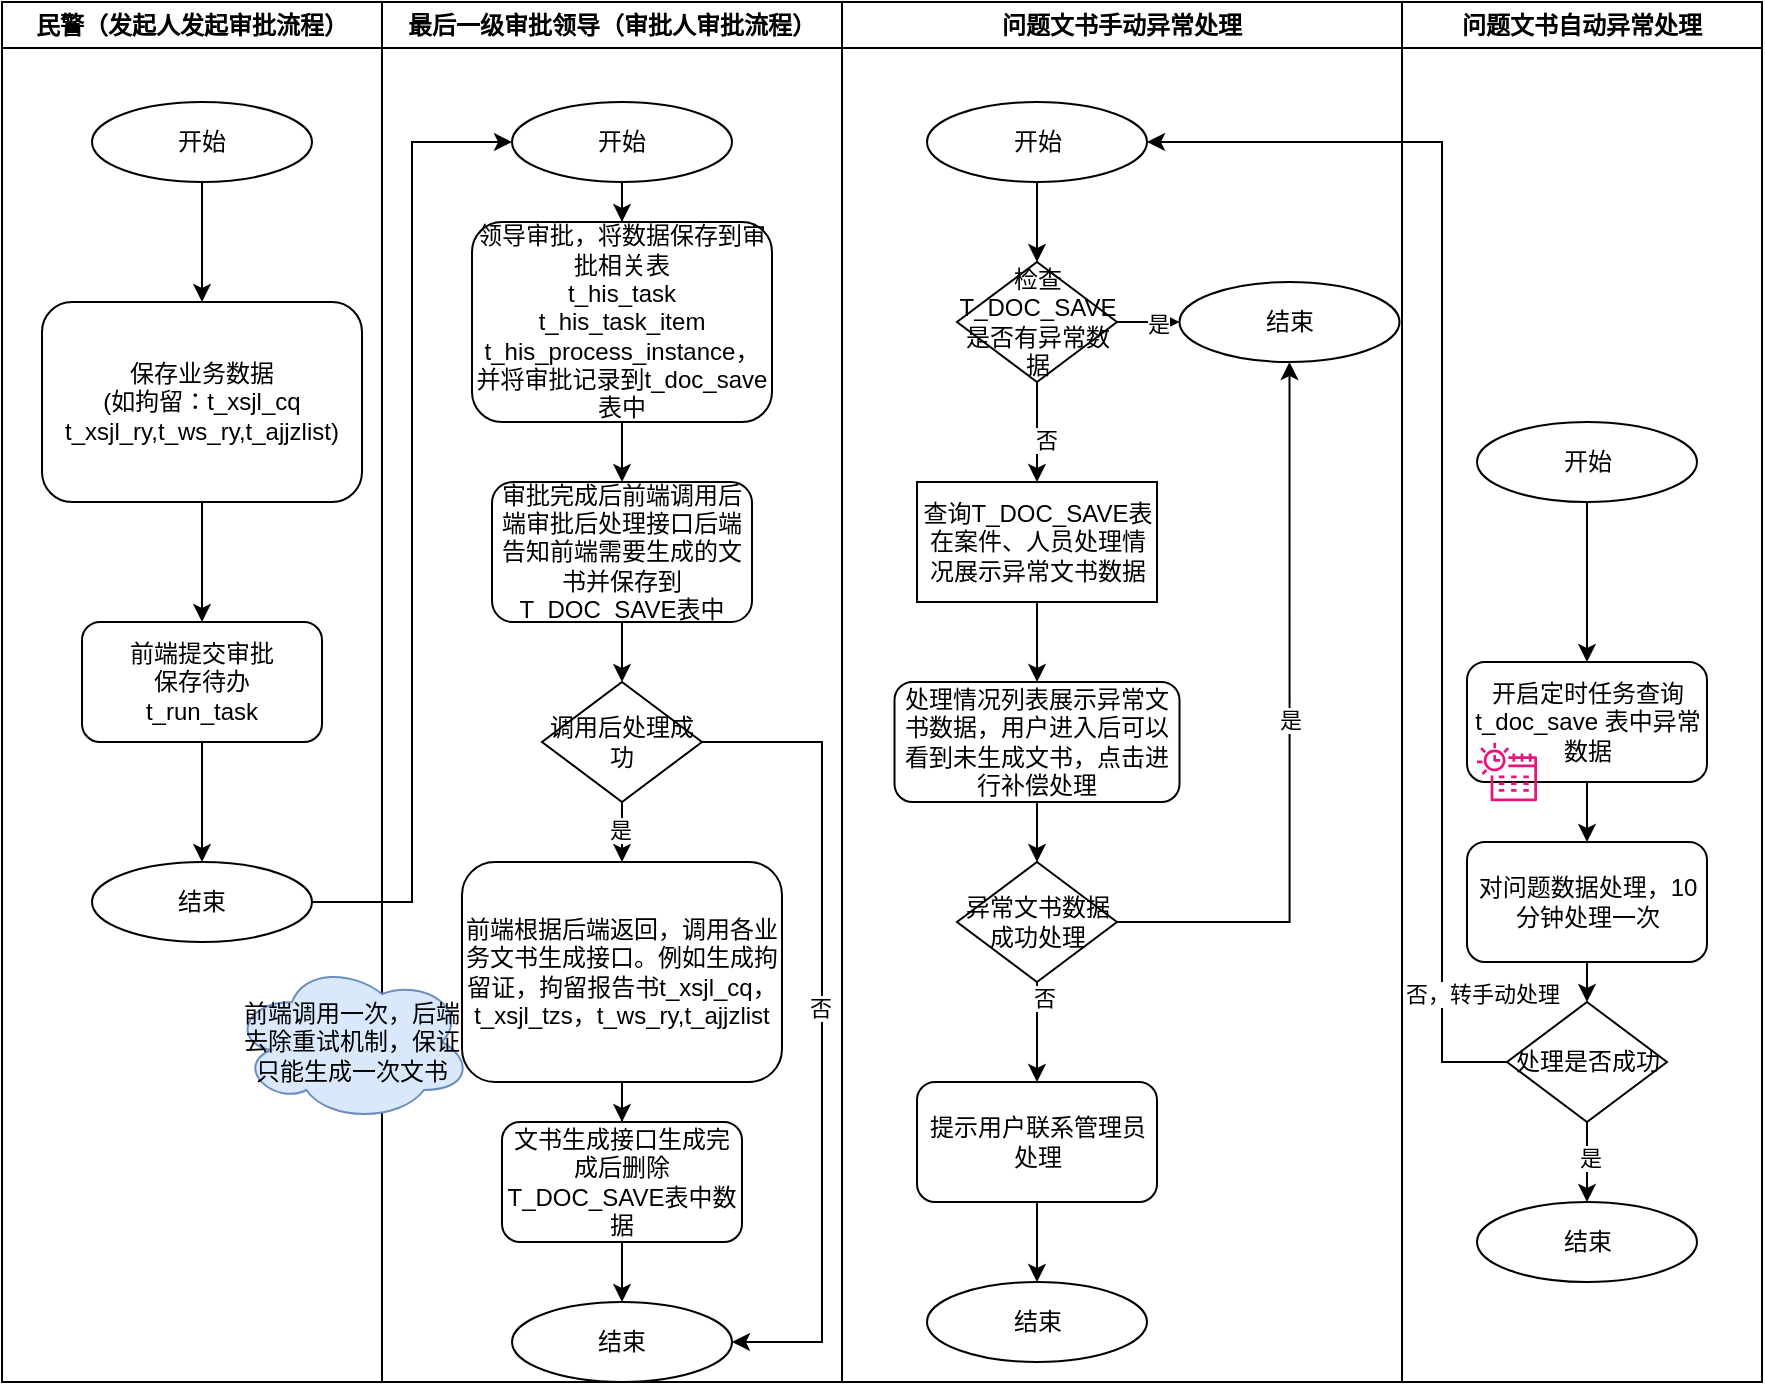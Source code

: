 <mxfile version="22.0.8" type="github">
  <diagram name="第 1 页" id="LQdozCUzeREpDvEhHPBl">
    <mxGraphModel dx="1562" dy="862" grid="1" gridSize="10" guides="1" tooltips="1" connect="1" arrows="1" fold="1" page="1" pageScale="1" pageWidth="827" pageHeight="1169" math="0" shadow="0">
      <root>
        <mxCell id="0" />
        <mxCell id="1" parent="0" />
        <mxCell id="CQb4Y2ikIRKzOgYr6Xi7-2" value="民警（发起人发起审批流程）" style="swimlane;whiteSpace=wrap;html=1;" parent="1" vertex="1">
          <mxGeometry x="50" y="80" width="190" height="690" as="geometry" />
        </mxCell>
        <mxCell id="CQb4Y2ikIRKzOgYr6Xi7-4" value="结束" style="ellipse;whiteSpace=wrap;html=1;" parent="CQb4Y2ikIRKzOgYr6Xi7-2" vertex="1">
          <mxGeometry x="45" y="430" width="110" height="40" as="geometry" />
        </mxCell>
        <mxCell id="T9YjubL9M0EGLn5qWtzr-1" value="保存业务数据&lt;br&gt;(如拘留：t_xsjl_cq&lt;br&gt;&lt;span style=&quot;background-color: initial;&quot;&gt;t_xsjl_ry,t_ws_ry,t_ajjzlist&lt;/span&gt;)" style="rounded=1;whiteSpace=wrap;html=1;" parent="CQb4Y2ikIRKzOgYr6Xi7-2" vertex="1">
          <mxGeometry x="20" y="150" width="160" height="100" as="geometry" />
        </mxCell>
        <mxCell id="T9YjubL9M0EGLn5qWtzr-2" value="前端提交审批&lt;br&gt;保存待办&lt;br&gt;t_run_task" style="whiteSpace=wrap;html=1;rounded=1;" parent="CQb4Y2ikIRKzOgYr6Xi7-2" vertex="1">
          <mxGeometry x="40" y="310" width="120" height="60" as="geometry" />
        </mxCell>
        <mxCell id="T9YjubL9M0EGLn5qWtzr-3" value="" style="edgeStyle=orthogonalEdgeStyle;rounded=0;orthogonalLoop=1;jettySize=auto;html=1;" parent="CQb4Y2ikIRKzOgYr6Xi7-2" source="T9YjubL9M0EGLn5qWtzr-1" target="T9YjubL9M0EGLn5qWtzr-2" edge="1">
          <mxGeometry relative="1" as="geometry" />
        </mxCell>
        <mxCell id="CQb4Y2ikIRKzOgYr6Xi7-5" style="edgeStyle=orthogonalEdgeStyle;rounded=0;orthogonalLoop=1;jettySize=auto;html=1;exitX=0.5;exitY=1;exitDx=0;exitDy=0;entryX=0.5;entryY=0;entryDx=0;entryDy=0;" parent="CQb4Y2ikIRKzOgYr6Xi7-2" source="T9YjubL9M0EGLn5qWtzr-2" target="CQb4Y2ikIRKzOgYr6Xi7-4" edge="1">
          <mxGeometry relative="1" as="geometry" />
        </mxCell>
        <mxCell id="T9YjubL9M0EGLn5qWtzr-10" value="开始" style="ellipse;whiteSpace=wrap;html=1;" parent="CQb4Y2ikIRKzOgYr6Xi7-2" vertex="1">
          <mxGeometry x="45" y="50" width="110" height="40" as="geometry" />
        </mxCell>
        <mxCell id="T9YjubL9M0EGLn5qWtzr-11" value="" style="edgeStyle=orthogonalEdgeStyle;rounded=0;orthogonalLoop=1;jettySize=auto;html=1;" parent="CQb4Y2ikIRKzOgYr6Xi7-2" source="T9YjubL9M0EGLn5qWtzr-10" target="T9YjubL9M0EGLn5qWtzr-1" edge="1">
          <mxGeometry relative="1" as="geometry" />
        </mxCell>
        <mxCell id="CQb4Y2ikIRKzOgYr6Xi7-3" value="最后一级审批领导（审批人审批流程）" style="swimlane;whiteSpace=wrap;html=1;" parent="1" vertex="1">
          <mxGeometry x="240" y="80" width="230" height="690" as="geometry" />
        </mxCell>
        <mxCell id="CQb4Y2ikIRKzOgYr6Xi7-7" value="" style="edgeStyle=orthogonalEdgeStyle;rounded=0;orthogonalLoop=1;jettySize=auto;html=1;" parent="CQb4Y2ikIRKzOgYr6Xi7-3" source="CQb4Y2ikIRKzOgYr6Xi7-6" target="T9YjubL9M0EGLn5qWtzr-4" edge="1">
          <mxGeometry relative="1" as="geometry" />
        </mxCell>
        <mxCell id="CQb4Y2ikIRKzOgYr6Xi7-6" value="开始" style="ellipse;whiteSpace=wrap;html=1;" parent="CQb4Y2ikIRKzOgYr6Xi7-3" vertex="1">
          <mxGeometry x="65" y="50" width="110" height="40" as="geometry" />
        </mxCell>
        <mxCell id="T9YjubL9M0EGLn5qWtzr-4" value="领导审批，将数据保存到审批相关表&lt;br&gt;&lt;div&gt;&lt;span style=&quot;background-color: initial;&quot;&gt;t_his_task&lt;/span&gt;&lt;br&gt;&lt;/div&gt;&lt;div&gt;t_his_task_item&lt;/div&gt;&lt;div&gt;t_his_process_instance，并将审批记录到t_doc_save表中&lt;/div&gt;" style="whiteSpace=wrap;html=1;rounded=1;" parent="CQb4Y2ikIRKzOgYr6Xi7-3" vertex="1">
          <mxGeometry x="45" y="110" width="150" height="100" as="geometry" />
        </mxCell>
        <mxCell id="fK70rNEL1gAByvbkuTz1-17" style="edgeStyle=orthogonalEdgeStyle;rounded=0;orthogonalLoop=1;jettySize=auto;html=1;exitX=0.5;exitY=1;exitDx=0;exitDy=0;entryX=0.5;entryY=0;entryDx=0;entryDy=0;" edge="1" parent="CQb4Y2ikIRKzOgYr6Xi7-3" source="T9YjubL9M0EGLn5qWtzr-6" target="fK70rNEL1gAByvbkuTz1-16">
          <mxGeometry relative="1" as="geometry" />
        </mxCell>
        <mxCell id="T9YjubL9M0EGLn5qWtzr-6" value="审批完成后前端调用后端审批后处理接口后端告知前端需要生成的文书并保存到T_DOC_SAVE表中" style="whiteSpace=wrap;html=1;rounded=1;" parent="CQb4Y2ikIRKzOgYr6Xi7-3" vertex="1">
          <mxGeometry x="55" y="240" width="130" height="70" as="geometry" />
        </mxCell>
        <mxCell id="T9YjubL9M0EGLn5qWtzr-7" value="" style="edgeStyle=orthogonalEdgeStyle;rounded=0;orthogonalLoop=1;jettySize=auto;html=1;" parent="CQb4Y2ikIRKzOgYr6Xi7-3" source="T9YjubL9M0EGLn5qWtzr-4" target="T9YjubL9M0EGLn5qWtzr-6" edge="1">
          <mxGeometry relative="1" as="geometry" />
        </mxCell>
        <mxCell id="T9YjubL9M0EGLn5qWtzr-12" value="前端根据后端返回，调用各业务文书生成接口。例如生成拘留证，拘留报告书t_xsjl_cq，&lt;br&gt;t_xsjl_tzs，t_ws_ry,t_ajjzlist" style="whiteSpace=wrap;html=1;rounded=1;" parent="CQb4Y2ikIRKzOgYr6Xi7-3" vertex="1">
          <mxGeometry x="40" y="430" width="160" height="110" as="geometry" />
        </mxCell>
        <mxCell id="T9YjubL9M0EGLn5qWtzr-14" value="文书生成接口生成完成后删除T_DOC_SAVE表中数据" style="whiteSpace=wrap;html=1;rounded=1;" parent="CQb4Y2ikIRKzOgYr6Xi7-3" vertex="1">
          <mxGeometry x="60" y="560" width="120" height="60" as="geometry" />
        </mxCell>
        <mxCell id="T9YjubL9M0EGLn5qWtzr-15" value="" style="edgeStyle=orthogonalEdgeStyle;rounded=0;orthogonalLoop=1;jettySize=auto;html=1;" parent="CQb4Y2ikIRKzOgYr6Xi7-3" source="T9YjubL9M0EGLn5qWtzr-12" target="T9YjubL9M0EGLn5qWtzr-14" edge="1">
          <mxGeometry relative="1" as="geometry" />
        </mxCell>
        <mxCell id="T9YjubL9M0EGLn5qWtzr-16" value="结束" style="ellipse;whiteSpace=wrap;html=1;" parent="CQb4Y2ikIRKzOgYr6Xi7-3" vertex="1">
          <mxGeometry x="65" y="650" width="110" height="40" as="geometry" />
        </mxCell>
        <mxCell id="T9YjubL9M0EGLn5qWtzr-17" value="" style="edgeStyle=orthogonalEdgeStyle;rounded=0;orthogonalLoop=1;jettySize=auto;html=1;" parent="CQb4Y2ikIRKzOgYr6Xi7-3" source="T9YjubL9M0EGLn5qWtzr-14" target="T9YjubL9M0EGLn5qWtzr-16" edge="1">
          <mxGeometry relative="1" as="geometry" />
        </mxCell>
        <mxCell id="78vW-5yNQpdt2b7PhhDn-3" value="前端调用一次，后端去除重试机制，保证只能生成一次文书" style="ellipse;shape=cloud;whiteSpace=wrap;html=1;fillColor=#dae8fc;strokeColor=#6c8ebf;" parent="CQb4Y2ikIRKzOgYr6Xi7-3" vertex="1">
          <mxGeometry x="-75" y="480" width="120" height="80" as="geometry" />
        </mxCell>
        <mxCell id="fK70rNEL1gAByvbkuTz1-18" style="edgeStyle=orthogonalEdgeStyle;rounded=0;orthogonalLoop=1;jettySize=auto;html=1;exitX=0.5;exitY=1;exitDx=0;exitDy=0;entryX=0.5;entryY=0;entryDx=0;entryDy=0;" edge="1" parent="CQb4Y2ikIRKzOgYr6Xi7-3" source="fK70rNEL1gAByvbkuTz1-16" target="T9YjubL9M0EGLn5qWtzr-12">
          <mxGeometry relative="1" as="geometry" />
        </mxCell>
        <mxCell id="fK70rNEL1gAByvbkuTz1-19" value="是" style="edgeLabel;html=1;align=center;verticalAlign=middle;resizable=0;points=[];" vertex="1" connectable="0" parent="fK70rNEL1gAByvbkuTz1-18">
          <mxGeometry x="-0.08" y="-1" relative="1" as="geometry">
            <mxPoint as="offset" />
          </mxGeometry>
        </mxCell>
        <mxCell id="fK70rNEL1gAByvbkuTz1-23" style="edgeStyle=orthogonalEdgeStyle;rounded=0;orthogonalLoop=1;jettySize=auto;html=1;exitX=1;exitY=0.5;exitDx=0;exitDy=0;entryX=1;entryY=0.5;entryDx=0;entryDy=0;" edge="1" parent="CQb4Y2ikIRKzOgYr6Xi7-3" source="fK70rNEL1gAByvbkuTz1-16" target="T9YjubL9M0EGLn5qWtzr-16">
          <mxGeometry relative="1" as="geometry">
            <Array as="points">
              <mxPoint x="220" y="370" />
              <mxPoint x="220" y="670" />
            </Array>
          </mxGeometry>
        </mxCell>
        <mxCell id="fK70rNEL1gAByvbkuTz1-24" value="否" style="edgeLabel;html=1;align=center;verticalAlign=middle;resizable=0;points=[];" vertex="1" connectable="0" parent="fK70rNEL1gAByvbkuTz1-23">
          <mxGeometry x="-0.048" y="-1" relative="1" as="geometry">
            <mxPoint as="offset" />
          </mxGeometry>
        </mxCell>
        <mxCell id="fK70rNEL1gAByvbkuTz1-16" value="调用后处理成功" style="rhombus;whiteSpace=wrap;html=1;" vertex="1" parent="CQb4Y2ikIRKzOgYr6Xi7-3">
          <mxGeometry x="80" y="340" width="80" height="60" as="geometry" />
        </mxCell>
        <mxCell id="CQb4Y2ikIRKzOgYr6Xi7-8" style="edgeStyle=orthogonalEdgeStyle;rounded=0;orthogonalLoop=1;jettySize=auto;html=1;exitX=1;exitY=0.5;exitDx=0;exitDy=0;entryX=0;entryY=0.5;entryDx=0;entryDy=0;" parent="1" source="CQb4Y2ikIRKzOgYr6Xi7-4" target="CQb4Y2ikIRKzOgYr6Xi7-6" edge="1">
          <mxGeometry relative="1" as="geometry" />
        </mxCell>
        <mxCell id="CQb4Y2ikIRKzOgYr6Xi7-9" value="问题文书手动异常处理" style="swimlane;whiteSpace=wrap;html=1;" parent="1" vertex="1">
          <mxGeometry x="470" y="80" width="280" height="690" as="geometry" />
        </mxCell>
        <mxCell id="CQb4Y2ikIRKzOgYr6Xi7-25" value="" style="edgeStyle=orthogonalEdgeStyle;rounded=0;orthogonalLoop=1;jettySize=auto;html=1;" parent="CQb4Y2ikIRKzOgYr6Xi7-9" source="CQb4Y2ikIRKzOgYr6Xi7-11" target="CQb4Y2ikIRKzOgYr6Xi7-24" edge="1">
          <mxGeometry relative="1" as="geometry" />
        </mxCell>
        <mxCell id="CQb4Y2ikIRKzOgYr6Xi7-11" value="开始" style="ellipse;whiteSpace=wrap;html=1;" parent="CQb4Y2ikIRKzOgYr6Xi7-9" vertex="1">
          <mxGeometry x="42.5" y="50" width="110" height="40" as="geometry" />
        </mxCell>
        <mxCell id="CQb4Y2ikIRKzOgYr6Xi7-27" value="" style="edgeStyle=orthogonalEdgeStyle;rounded=0;orthogonalLoop=1;jettySize=auto;html=1;" parent="CQb4Y2ikIRKzOgYr6Xi7-9" source="CQb4Y2ikIRKzOgYr6Xi7-24" target="CQb4Y2ikIRKzOgYr6Xi7-26" edge="1">
          <mxGeometry relative="1" as="geometry" />
        </mxCell>
        <mxCell id="CQb4Y2ikIRKzOgYr6Xi7-28" value="是" style="edgeLabel;html=1;align=center;verticalAlign=middle;resizable=0;points=[];" parent="CQb4Y2ikIRKzOgYr6Xi7-27" vertex="1" connectable="0">
          <mxGeometry x="-0.171" y="1" relative="1" as="geometry">
            <mxPoint as="offset" />
          </mxGeometry>
        </mxCell>
        <mxCell id="CQb4Y2ikIRKzOgYr6Xi7-30" value="" style="edgeStyle=orthogonalEdgeStyle;rounded=0;orthogonalLoop=1;jettySize=auto;html=1;" parent="CQb4Y2ikIRKzOgYr6Xi7-9" source="CQb4Y2ikIRKzOgYr6Xi7-24" target="CQb4Y2ikIRKzOgYr6Xi7-29" edge="1">
          <mxGeometry relative="1" as="geometry" />
        </mxCell>
        <mxCell id="CQb4Y2ikIRKzOgYr6Xi7-31" value="否" style="edgeLabel;html=1;align=center;verticalAlign=middle;resizable=0;points=[];" parent="CQb4Y2ikIRKzOgYr6Xi7-30" vertex="1" connectable="0">
          <mxGeometry x="0.152" y="4" relative="1" as="geometry">
            <mxPoint as="offset" />
          </mxGeometry>
        </mxCell>
        <mxCell id="CQb4Y2ikIRKzOgYr6Xi7-24" value="检查T_DOC_SAVE是否有异常数据" style="rhombus;whiteSpace=wrap;html=1;" parent="CQb4Y2ikIRKzOgYr6Xi7-9" vertex="1">
          <mxGeometry x="57.5" y="130" width="80" height="60" as="geometry" />
        </mxCell>
        <mxCell id="CQb4Y2ikIRKzOgYr6Xi7-26" value="结束" style="ellipse;whiteSpace=wrap;html=1;" parent="CQb4Y2ikIRKzOgYr6Xi7-9" vertex="1">
          <mxGeometry x="168.75" y="140" width="110" height="40" as="geometry" />
        </mxCell>
        <mxCell id="CQb4Y2ikIRKzOgYr6Xi7-33" value="" style="edgeStyle=orthogonalEdgeStyle;rounded=0;orthogonalLoop=1;jettySize=auto;html=1;" parent="CQb4Y2ikIRKzOgYr6Xi7-9" source="CQb4Y2ikIRKzOgYr6Xi7-29" target="CQb4Y2ikIRKzOgYr6Xi7-32" edge="1">
          <mxGeometry relative="1" as="geometry" />
        </mxCell>
        <mxCell id="CQb4Y2ikIRKzOgYr6Xi7-29" value="查询T_DOC_SAVE表在案件、人员处理情况展示异常文书数据" style="whiteSpace=wrap;html=1;" parent="CQb4Y2ikIRKzOgYr6Xi7-9" vertex="1">
          <mxGeometry x="37.5" y="240" width="120" height="60" as="geometry" />
        </mxCell>
        <mxCell id="CQb4Y2ikIRKzOgYr6Xi7-35" style="edgeStyle=orthogonalEdgeStyle;rounded=0;orthogonalLoop=1;jettySize=auto;html=1;exitX=0.5;exitY=1;exitDx=0;exitDy=0;entryX=0.5;entryY=0;entryDx=0;entryDy=0;" parent="CQb4Y2ikIRKzOgYr6Xi7-9" source="CQb4Y2ikIRKzOgYr6Xi7-32" target="CQb4Y2ikIRKzOgYr6Xi7-34" edge="1">
          <mxGeometry relative="1" as="geometry" />
        </mxCell>
        <mxCell id="CQb4Y2ikIRKzOgYr6Xi7-32" value="处理情况列表展示异常文书数据，用户进入后可以看到未生成文书，点击进行补偿处理" style="rounded=1;whiteSpace=wrap;html=1;" parent="CQb4Y2ikIRKzOgYr6Xi7-9" vertex="1">
          <mxGeometry x="26.25" y="340" width="142.5" height="60" as="geometry" />
        </mxCell>
        <mxCell id="CQb4Y2ikIRKzOgYr6Xi7-37" style="edgeStyle=orthogonalEdgeStyle;rounded=0;orthogonalLoop=1;jettySize=auto;html=1;exitX=1;exitY=0.5;exitDx=0;exitDy=0;entryX=0.5;entryY=1;entryDx=0;entryDy=0;" parent="CQb4Y2ikIRKzOgYr6Xi7-9" source="CQb4Y2ikIRKzOgYr6Xi7-34" target="CQb4Y2ikIRKzOgYr6Xi7-26" edge="1">
          <mxGeometry relative="1" as="geometry" />
        </mxCell>
        <mxCell id="CQb4Y2ikIRKzOgYr6Xi7-38" value="是" style="edgeLabel;html=1;align=center;verticalAlign=middle;resizable=0;points=[];" parent="CQb4Y2ikIRKzOgYr6Xi7-37" vertex="1" connectable="0">
          <mxGeometry x="0.027" relative="1" as="geometry">
            <mxPoint as="offset" />
          </mxGeometry>
        </mxCell>
        <mxCell id="CQb4Y2ikIRKzOgYr6Xi7-39" style="edgeStyle=orthogonalEdgeStyle;rounded=0;orthogonalLoop=1;jettySize=auto;html=1;exitX=0.5;exitY=1;exitDx=0;exitDy=0;entryX=0.5;entryY=0;entryDx=0;entryDy=0;" parent="CQb4Y2ikIRKzOgYr6Xi7-9" source="CQb4Y2ikIRKzOgYr6Xi7-34" target="CQb4Y2ikIRKzOgYr6Xi7-36" edge="1">
          <mxGeometry relative="1" as="geometry" />
        </mxCell>
        <mxCell id="78vW-5yNQpdt2b7PhhDn-5" value="否" style="edgeLabel;html=1;align=center;verticalAlign=middle;resizable=0;points=[];" parent="CQb4Y2ikIRKzOgYr6Xi7-39" vertex="1" connectable="0">
          <mxGeometry x="-0.7" y="3" relative="1" as="geometry">
            <mxPoint as="offset" />
          </mxGeometry>
        </mxCell>
        <mxCell id="CQb4Y2ikIRKzOgYr6Xi7-34" value="异常文书数据成功处理" style="rhombus;whiteSpace=wrap;html=1;" parent="CQb4Y2ikIRKzOgYr6Xi7-9" vertex="1">
          <mxGeometry x="57.5" y="430" width="80" height="60" as="geometry" />
        </mxCell>
        <mxCell id="CQb4Y2ikIRKzOgYr6Xi7-42" style="edgeStyle=orthogonalEdgeStyle;rounded=0;orthogonalLoop=1;jettySize=auto;html=1;exitX=0.5;exitY=1;exitDx=0;exitDy=0;entryX=0.5;entryY=0;entryDx=0;entryDy=0;" parent="CQb4Y2ikIRKzOgYr6Xi7-9" source="CQb4Y2ikIRKzOgYr6Xi7-36" target="CQb4Y2ikIRKzOgYr6Xi7-41" edge="1">
          <mxGeometry relative="1" as="geometry" />
        </mxCell>
        <mxCell id="CQb4Y2ikIRKzOgYr6Xi7-36" value="提示用户联系管理员处理" style="rounded=1;whiteSpace=wrap;html=1;" parent="CQb4Y2ikIRKzOgYr6Xi7-9" vertex="1">
          <mxGeometry x="37.5" y="540" width="120" height="60" as="geometry" />
        </mxCell>
        <mxCell id="CQb4Y2ikIRKzOgYr6Xi7-41" value="结束" style="ellipse;whiteSpace=wrap;html=1;" parent="CQb4Y2ikIRKzOgYr6Xi7-9" vertex="1">
          <mxGeometry x="42.5" y="640" width="110" height="40" as="geometry" />
        </mxCell>
        <mxCell id="_m2kNYpwJiGqRbOSwSB2-2" value="问题文书自动异常处理" style="swimlane;whiteSpace=wrap;html=1;" parent="1" vertex="1">
          <mxGeometry x="750" y="80" width="180" height="690" as="geometry" />
        </mxCell>
        <mxCell id="_m2kNYpwJiGqRbOSwSB2-25" style="edgeStyle=orthogonalEdgeStyle;rounded=0;orthogonalLoop=1;jettySize=auto;html=1;exitX=0.5;exitY=1;exitDx=0;exitDy=0;" parent="_m2kNYpwJiGqRbOSwSB2-2" source="_m2kNYpwJiGqRbOSwSB2-4" target="_m2kNYpwJiGqRbOSwSB2-23" edge="1">
          <mxGeometry relative="1" as="geometry" />
        </mxCell>
        <mxCell id="_m2kNYpwJiGqRbOSwSB2-4" value="开始" style="ellipse;whiteSpace=wrap;html=1;" parent="_m2kNYpwJiGqRbOSwSB2-2" vertex="1">
          <mxGeometry x="37.5" y="210" width="110" height="40" as="geometry" />
        </mxCell>
        <mxCell id="_m2kNYpwJiGqRbOSwSB2-22" value="结束" style="ellipse;whiteSpace=wrap;html=1;" parent="_m2kNYpwJiGqRbOSwSB2-2" vertex="1">
          <mxGeometry x="37.5" y="600" width="110" height="40" as="geometry" />
        </mxCell>
        <mxCell id="_m2kNYpwJiGqRbOSwSB2-27" style="edgeStyle=orthogonalEdgeStyle;rounded=0;orthogonalLoop=1;jettySize=auto;html=1;exitX=0.5;exitY=1;exitDx=0;exitDy=0;entryX=0.5;entryY=0;entryDx=0;entryDy=0;" parent="_m2kNYpwJiGqRbOSwSB2-2" source="_m2kNYpwJiGqRbOSwSB2-23" target="_m2kNYpwJiGqRbOSwSB2-26" edge="1">
          <mxGeometry relative="1" as="geometry" />
        </mxCell>
        <mxCell id="_m2kNYpwJiGqRbOSwSB2-23" value="开启定时任务查询t_doc_save 表中异常数据" style="whiteSpace=wrap;html=1;rounded=1;" parent="_m2kNYpwJiGqRbOSwSB2-2" vertex="1">
          <mxGeometry x="32.5" y="330" width="120" height="60" as="geometry" />
        </mxCell>
        <mxCell id="_m2kNYpwJiGqRbOSwSB2-28" style="edgeStyle=orthogonalEdgeStyle;rounded=0;orthogonalLoop=1;jettySize=auto;html=1;exitX=0.5;exitY=1;exitDx=0;exitDy=0;entryX=0.5;entryY=0;entryDx=0;entryDy=0;" parent="_m2kNYpwJiGqRbOSwSB2-2" source="_m2kNYpwJiGqRbOSwSB2-30" target="_m2kNYpwJiGqRbOSwSB2-22" edge="1">
          <mxGeometry relative="1" as="geometry" />
        </mxCell>
        <mxCell id="_m2kNYpwJiGqRbOSwSB2-32" value="是" style="edgeLabel;html=1;align=center;verticalAlign=middle;resizable=0;points=[];" parent="_m2kNYpwJiGqRbOSwSB2-28" vertex="1" connectable="0">
          <mxGeometry x="-0.1" y="1" relative="1" as="geometry">
            <mxPoint as="offset" />
          </mxGeometry>
        </mxCell>
        <mxCell id="_m2kNYpwJiGqRbOSwSB2-26" value="对问题数据处理，10分钟处理一次" style="whiteSpace=wrap;html=1;rounded=1;" parent="_m2kNYpwJiGqRbOSwSB2-2" vertex="1">
          <mxGeometry x="32.5" y="420" width="120" height="60" as="geometry" />
        </mxCell>
        <mxCell id="_m2kNYpwJiGqRbOSwSB2-29" value="" style="sketch=0;outlineConnect=0;fontColor=#232F3E;gradientColor=none;fillColor=#E7157B;strokeColor=none;dashed=0;verticalLabelPosition=bottom;verticalAlign=top;align=center;html=1;fontSize=12;fontStyle=0;aspect=fixed;pointerEvents=1;shape=mxgraph.aws4.eventbridge_scheduler;" parent="_m2kNYpwJiGqRbOSwSB2-2" vertex="1">
          <mxGeometry x="37.5" y="370" width="30" height="30" as="geometry" />
        </mxCell>
        <mxCell id="_m2kNYpwJiGqRbOSwSB2-30" value="处理是否成功" style="rhombus;whiteSpace=wrap;html=1;" parent="_m2kNYpwJiGqRbOSwSB2-2" vertex="1">
          <mxGeometry x="52.5" y="500" width="80" height="60" as="geometry" />
        </mxCell>
        <mxCell id="_m2kNYpwJiGqRbOSwSB2-31" value="" style="edgeStyle=orthogonalEdgeStyle;rounded=0;orthogonalLoop=1;jettySize=auto;html=1;exitX=0.5;exitY=1;exitDx=0;exitDy=0;entryX=0.5;entryY=0;entryDx=0;entryDy=0;" parent="_m2kNYpwJiGqRbOSwSB2-2" source="_m2kNYpwJiGqRbOSwSB2-26" target="_m2kNYpwJiGqRbOSwSB2-30" edge="1">
          <mxGeometry relative="1" as="geometry">
            <mxPoint x="843" y="560" as="sourcePoint" />
            <mxPoint x="843" y="670" as="targetPoint" />
          </mxGeometry>
        </mxCell>
        <mxCell id="_m2kNYpwJiGqRbOSwSB2-34" style="edgeStyle=orthogonalEdgeStyle;rounded=0;orthogonalLoop=1;jettySize=auto;html=1;exitX=0;exitY=0.5;exitDx=0;exitDy=0;entryX=1;entryY=0.5;entryDx=0;entryDy=0;" parent="1" source="_m2kNYpwJiGqRbOSwSB2-30" target="CQb4Y2ikIRKzOgYr6Xi7-11" edge="1">
          <mxGeometry relative="1" as="geometry">
            <Array as="points">
              <mxPoint x="770" y="610" />
              <mxPoint x="770" y="150" />
            </Array>
          </mxGeometry>
        </mxCell>
        <mxCell id="_m2kNYpwJiGqRbOSwSB2-35" value="否，转手动处理" style="edgeLabel;html=1;align=center;verticalAlign=middle;resizable=0;points=[];" parent="_m2kNYpwJiGqRbOSwSB2-34" vertex="1" connectable="0">
          <mxGeometry x="-0.056" y="-1" relative="1" as="geometry">
            <mxPoint x="19" y="235" as="offset" />
          </mxGeometry>
        </mxCell>
      </root>
    </mxGraphModel>
  </diagram>
</mxfile>
